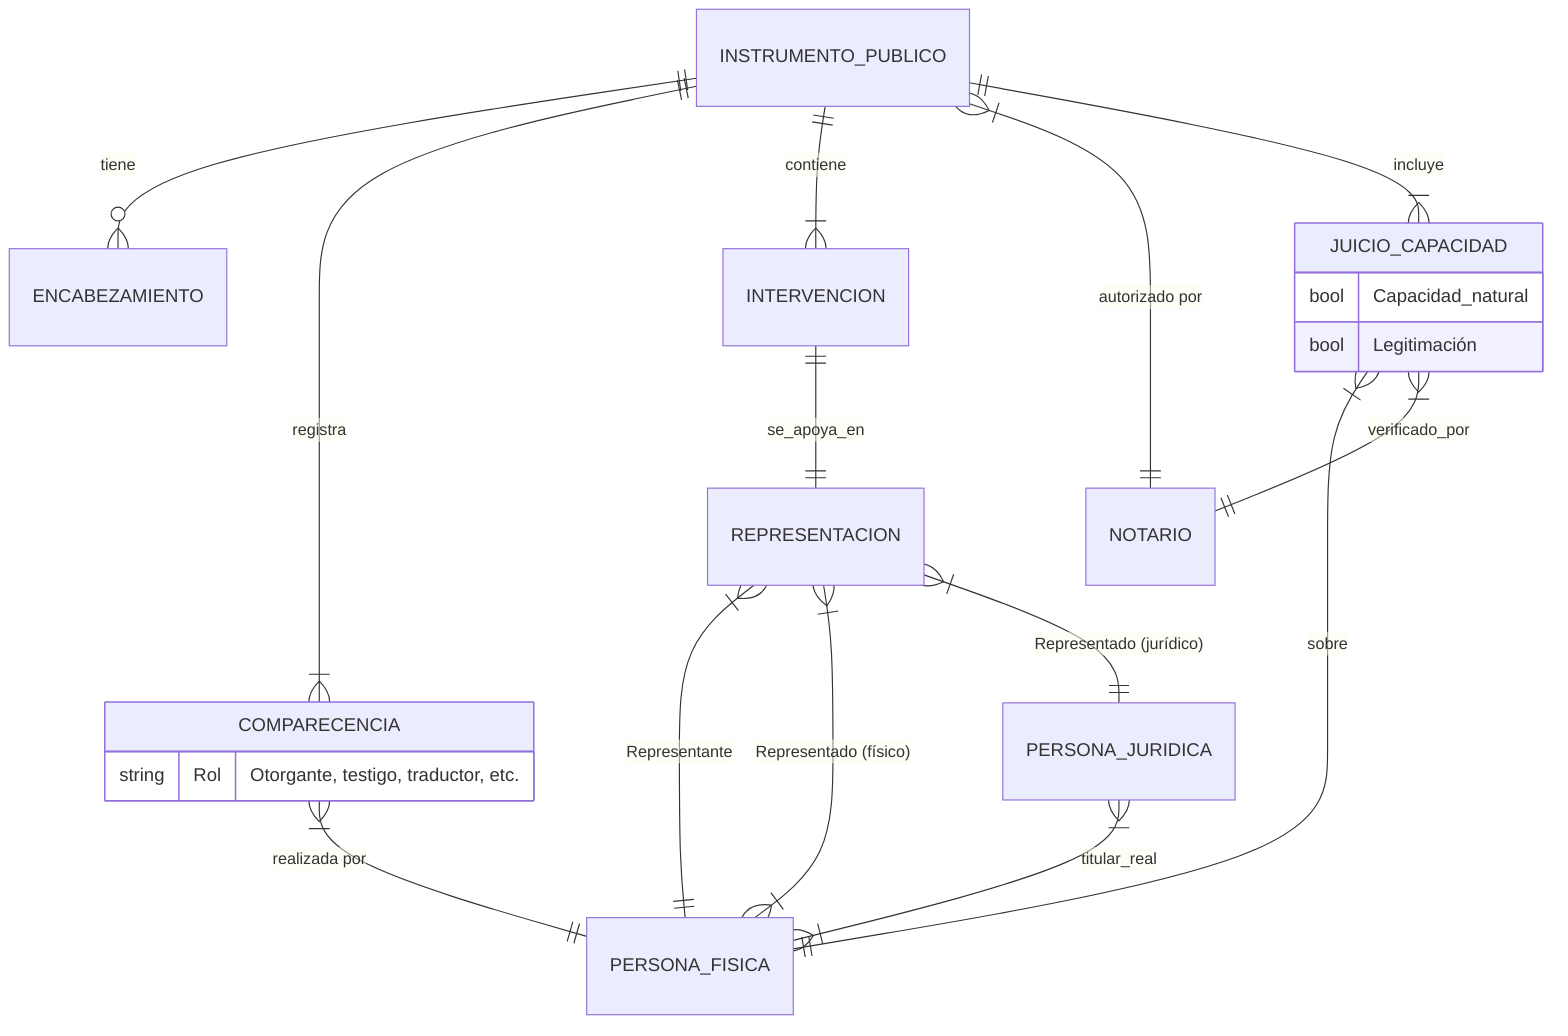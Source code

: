 erDiagram
  INSTRUMENTO_PUBLICO ||--o{ ENCABEZAMIENTO : tiene
  INSTRUMENTO_PUBLICO ||--|{ COMPARECENCIA : registra
  INSTRUMENTO_PUBLICO ||--|{ INTERVENCION : contiene
  INSTRUMENTO_PUBLICO }|--|| NOTARIO : "autorizado por"
  
  COMPARECENCIA }|--|| PERSONA_FISICA : "realizada por"
  COMPARECENCIA {
    string Rol "Otorgante, testigo, traductor, etc."
  }
  
  INTERVENCION ||--|| REPRESENTACION : "se_apoya_en"
  REPRESENTACION }|--|| PERSONA_FISICA : "Representante"
  REPRESENTACION }|--|{ PERSONA_FISICA : "Representado (físico)"
  REPRESENTACION }|--|| PERSONA_JURIDICA : "Representado (jurídico)"
  
  PERSONA_JURIDICA }|--|{ PERSONA_FISICA : "titular_real"
  
  INSTRUMENTO_PUBLICO ||--|{ JUICIO_CAPACIDAD : "incluye"
  JUICIO_CAPACIDAD {
    bool Capacidad_natural
    bool Legitimación
  }
  JUICIO_CAPACIDAD }|--|| PERSONA_FISICA : "sobre"
  JUICIO_CAPACIDAD }|--|| NOTARIO : "verificado_por"